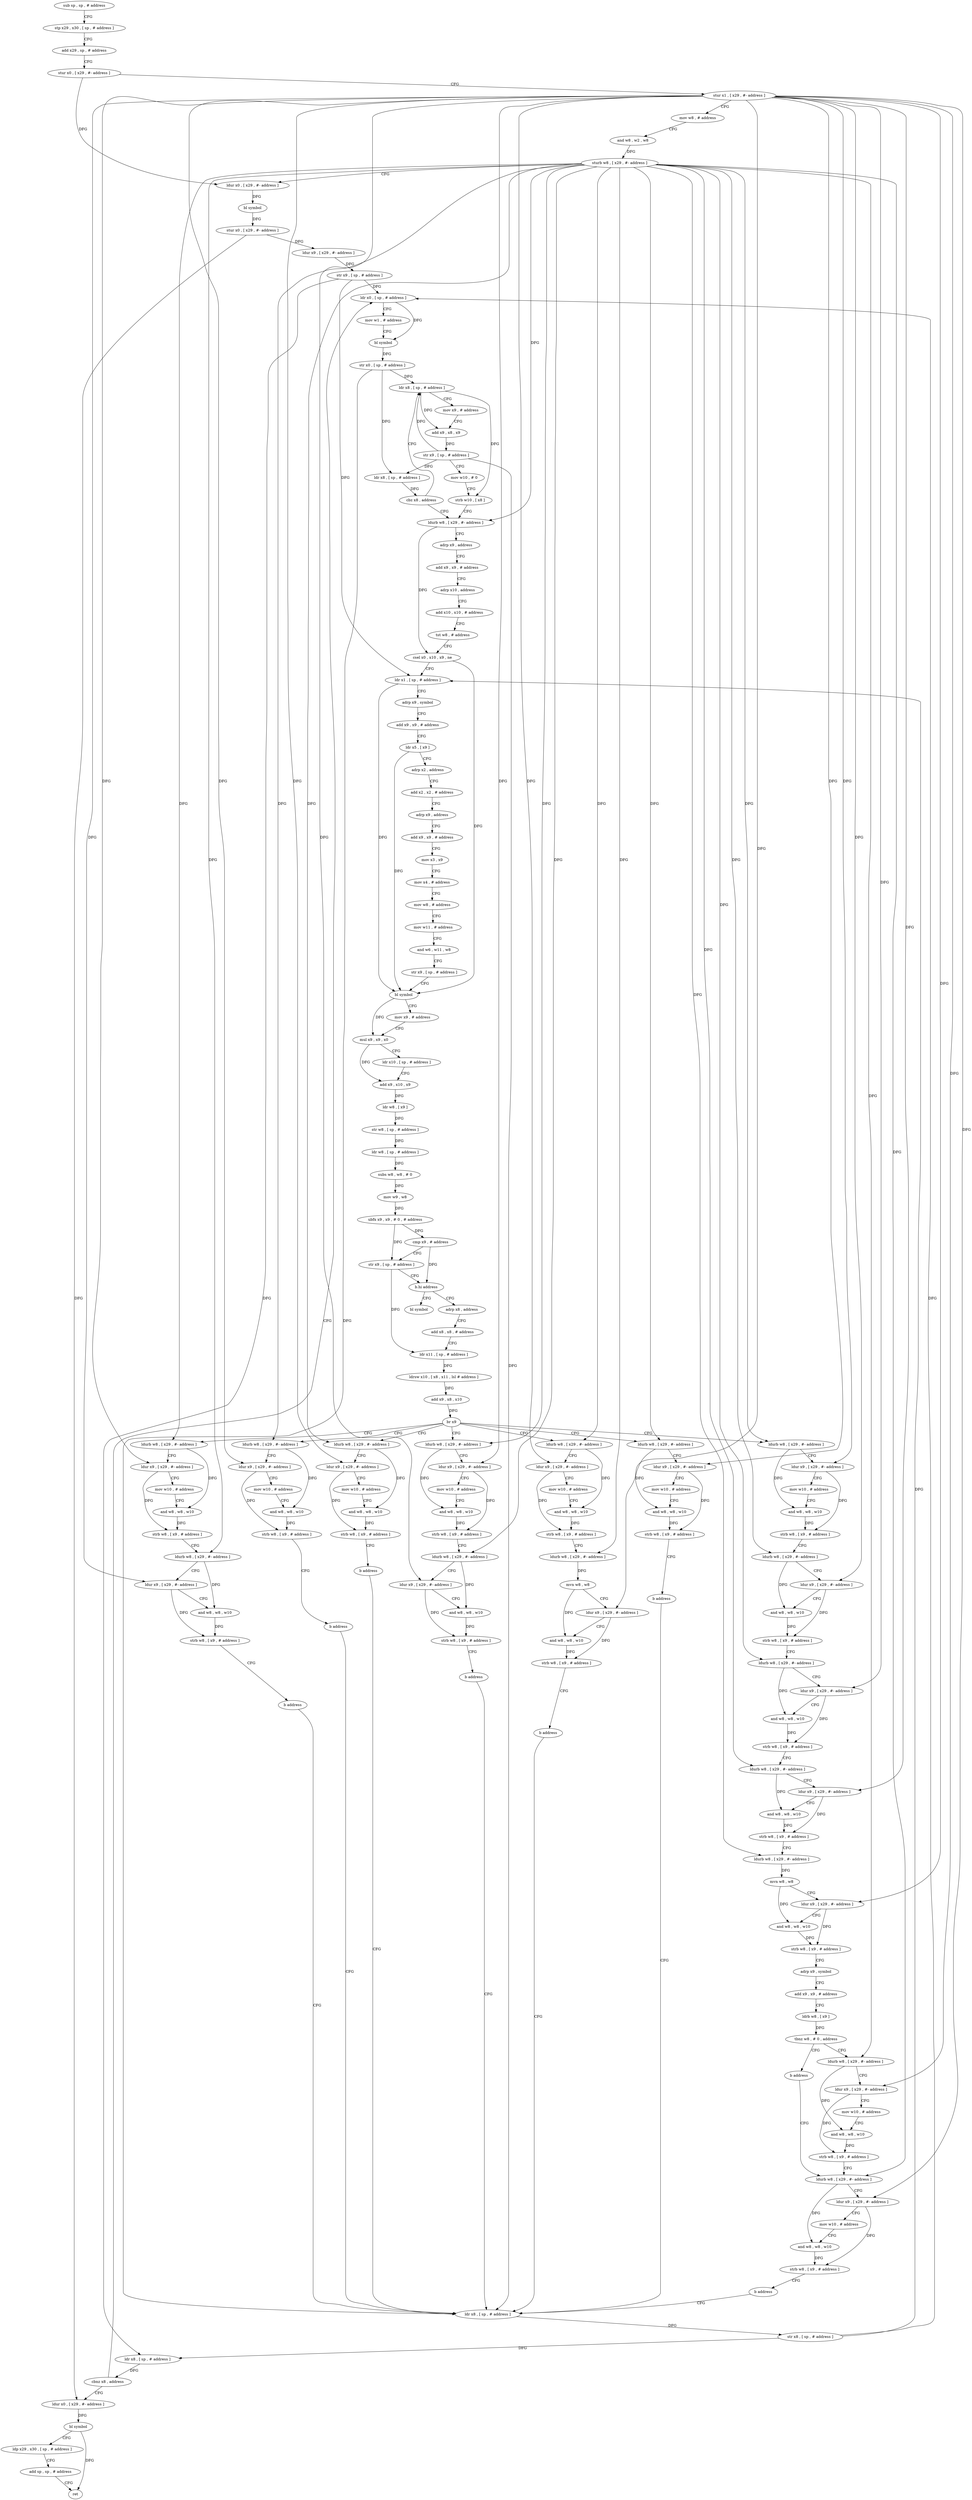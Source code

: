 digraph "func" {
"4208636" [label = "sub sp , sp , # address" ]
"4208640" [label = "stp x29 , x30 , [ sp , # address ]" ]
"4208644" [label = "add x29 , sp , # address" ]
"4208648" [label = "stur x0 , [ x29 , #- address ]" ]
"4208652" [label = "stur x1 , [ x29 , #- address ]" ]
"4208656" [label = "mov w8 , # address" ]
"4208660" [label = "and w8 , w2 , w8" ]
"4208664" [label = "sturb w8 , [ x29 , #- address ]" ]
"4208668" [label = "ldur x0 , [ x29 , #- address ]" ]
"4208672" [label = "bl symbol" ]
"4208676" [label = "stur x0 , [ x29 , #- address ]" ]
"4208680" [label = "ldur x9 , [ x29 , #- address ]" ]
"4208684" [label = "str x9 , [ sp , # address ]" ]
"4208688" [label = "ldr x0 , [ sp , # address ]" ]
"4208736" [label = "ldurb w8 , [ x29 , #- address ]" ]
"4208740" [label = "adrp x9 , address" ]
"4208744" [label = "add x9 , x9 , # address" ]
"4208748" [label = "adrp x10 , address" ]
"4208752" [label = "add x10 , x10 , # address" ]
"4208756" [label = "tst w8 , # address" ]
"4208760" [label = "csel x0 , x10 , x9 , ne" ]
"4208764" [label = "ldr x1 , [ sp , # address ]" ]
"4208768" [label = "adrp x9 , symbol" ]
"4208772" [label = "add x9 , x9 , # address" ]
"4208776" [label = "ldr x5 , [ x9 ]" ]
"4208780" [label = "adrp x2 , address" ]
"4208784" [label = "add x2 , x2 , # address" ]
"4208788" [label = "adrp x9 , address" ]
"4208792" [label = "add x9 , x9 , # address" ]
"4208796" [label = "mov x3 , x9" ]
"4208800" [label = "mov x4 , # address" ]
"4208804" [label = "mov w8 , # address" ]
"4208808" [label = "mov w11 , # address" ]
"4208812" [label = "and w6 , w11 , w8" ]
"4208816" [label = "str x9 , [ sp , # address ]" ]
"4208820" [label = "bl symbol" ]
"4208824" [label = "mov x9 , # address" ]
"4208828" [label = "mul x9 , x9 , x0" ]
"4208832" [label = "ldr x10 , [ sp , # address ]" ]
"4208836" [label = "add x9 , x10 , x9" ]
"4208840" [label = "ldr w8 , [ x9 ]" ]
"4208844" [label = "str w8 , [ sp , # address ]" ]
"4208848" [label = "ldr w8 , [ sp , # address ]" ]
"4208852" [label = "subs w8 , w8 , # 0" ]
"4208856" [label = "mov w9 , w8" ]
"4208860" [label = "ubfx x9 , x9 , # 0 , # address" ]
"4208864" [label = "cmp x9 , # address" ]
"4208868" [label = "str x9 , [ sp , # address ]" ]
"4208872" [label = "b.hi address" ]
"4209248" [label = "bl symbol" ]
"4208876" [label = "adrp x8 , address" ]
"4208712" [label = "ldr x8 , [ sp , # address ]" ]
"4208716" [label = "mov x9 , # address" ]
"4208720" [label = "add x9 , x8 , x9" ]
"4208724" [label = "str x9 , [ sp , # address ]" ]
"4208728" [label = "mov w10 , # 0" ]
"4208732" [label = "strb w10 , [ x8 ]" ]
"4208880" [label = "add x8 , x8 , # address" ]
"4208884" [label = "ldr x11 , [ sp , # address ]" ]
"4208888" [label = "ldrsw x10 , [ x8 , x11 , lsl # address ]" ]
"4208892" [label = "add x9 , x8 , x10" ]
"4208896" [label = "br x9" ]
"4208900" [label = "ldurb w8 , [ x29 , #- address ]" ]
"4208944" [label = "ldurb w8 , [ x29 , #- address ]" ]
"4208968" [label = "ldurb w8 , [ x29 , #- address ]" ]
"4208992" [label = "ldurb w8 , [ x29 , #- address ]" ]
"4209016" [label = "ldurb w8 , [ x29 , #- address ]" ]
"4209056" [label = "ldurb w8 , [ x29 , #- address ]" ]
"4209096" [label = "ldurb w8 , [ x29 , #- address ]" ]
"4208904" [label = "ldur x9 , [ x29 , #- address ]" ]
"4208908" [label = "mov w10 , # address" ]
"4208912" [label = "and w8 , w8 , w10" ]
"4208916" [label = "strb w8 , [ x9 , # address ]" ]
"4208920" [label = "ldurb w8 , [ x29 , #- address ]" ]
"4208924" [label = "mvn w8 , w8" ]
"4208928" [label = "ldur x9 , [ x29 , #- address ]" ]
"4208932" [label = "and w8 , w8 , w10" ]
"4208936" [label = "strb w8 , [ x9 , # address ]" ]
"4208940" [label = "b address" ]
"4209252" [label = "ldr x8 , [ sp , # address ]" ]
"4208948" [label = "ldur x9 , [ x29 , #- address ]" ]
"4208952" [label = "mov w10 , # address" ]
"4208956" [label = "and w8 , w8 , w10" ]
"4208960" [label = "strb w8 , [ x9 , # address ]" ]
"4208964" [label = "b address" ]
"4208972" [label = "ldur x9 , [ x29 , #- address ]" ]
"4208976" [label = "mov w10 , # address" ]
"4208980" [label = "and w8 , w8 , w10" ]
"4208984" [label = "strb w8 , [ x9 , # address ]" ]
"4208988" [label = "b address" ]
"4208996" [label = "ldur x9 , [ x29 , #- address ]" ]
"4209000" [label = "mov w10 , # address" ]
"4209004" [label = "and w8 , w8 , w10" ]
"4209008" [label = "strb w8 , [ x9 , # address ]" ]
"4209012" [label = "b address" ]
"4209020" [label = "ldur x9 , [ x29 , #- address ]" ]
"4209024" [label = "mov w10 , # address" ]
"4209028" [label = "and w8 , w8 , w10" ]
"4209032" [label = "strb w8 , [ x9 , # address ]" ]
"4209036" [label = "ldurb w8 , [ x29 , #- address ]" ]
"4209040" [label = "ldur x9 , [ x29 , #- address ]" ]
"4209044" [label = "and w8 , w8 , w10" ]
"4209048" [label = "strb w8 , [ x9 , # address ]" ]
"4209052" [label = "b address" ]
"4209060" [label = "ldur x9 , [ x29 , #- address ]" ]
"4209064" [label = "mov w10 , # address" ]
"4209068" [label = "and w8 , w8 , w10" ]
"4209072" [label = "strb w8 , [ x9 , # address ]" ]
"4209076" [label = "ldurb w8 , [ x29 , #- address ]" ]
"4209080" [label = "ldur x9 , [ x29 , #- address ]" ]
"4209084" [label = "and w8 , w8 , w10" ]
"4209088" [label = "strb w8 , [ x9 , # address ]" ]
"4209092" [label = "b address" ]
"4209100" [label = "ldur x9 , [ x29 , #- address ]" ]
"4209104" [label = "mov w10 , # address" ]
"4209108" [label = "and w8 , w8 , w10" ]
"4209112" [label = "strb w8 , [ x9 , # address ]" ]
"4209116" [label = "ldurb w8 , [ x29 , #- address ]" ]
"4209120" [label = "ldur x9 , [ x29 , #- address ]" ]
"4209124" [label = "and w8 , w8 , w10" ]
"4209128" [label = "strb w8 , [ x9 , # address ]" ]
"4209132" [label = "ldurb w8 , [ x29 , #- address ]" ]
"4209136" [label = "ldur x9 , [ x29 , #- address ]" ]
"4209140" [label = "and w8 , w8 , w10" ]
"4209144" [label = "strb w8 , [ x9 , # address ]" ]
"4209148" [label = "ldurb w8 , [ x29 , #- address ]" ]
"4209152" [label = "ldur x9 , [ x29 , #- address ]" ]
"4209156" [label = "and w8 , w8 , w10" ]
"4209160" [label = "strb w8 , [ x9 , # address ]" ]
"4209164" [label = "ldurb w8 , [ x29 , #- address ]" ]
"4209168" [label = "mvn w8 , w8" ]
"4209172" [label = "ldur x9 , [ x29 , #- address ]" ]
"4209176" [label = "and w8 , w8 , w10" ]
"4209180" [label = "strb w8 , [ x9 , # address ]" ]
"4209184" [label = "adrp x9 , symbol" ]
"4209188" [label = "add x9 , x9 , # address" ]
"4209192" [label = "ldrb w8 , [ x9 ]" ]
"4209196" [label = "tbnz w8 , # 0 , address" ]
"4209204" [label = "ldurb w8 , [ x29 , #- address ]" ]
"4209200" [label = "b address" ]
"4209256" [label = "str x8 , [ sp , # address ]" ]
"4209260" [label = "ldr x8 , [ sp , # address ]" ]
"4209264" [label = "cbnz x8 , address" ]
"4209268" [label = "ldur x0 , [ x29 , #- address ]" ]
"4209208" [label = "ldur x9 , [ x29 , #- address ]" ]
"4209212" [label = "mov w10 , # address" ]
"4209216" [label = "and w8 , w8 , w10" ]
"4209220" [label = "strb w8 , [ x9 , # address ]" ]
"4209224" [label = "ldurb w8 , [ x29 , #- address ]" ]
"4208692" [label = "mov w1 , # address" ]
"4208696" [label = "bl symbol" ]
"4208700" [label = "str x0 , [ sp , # address ]" ]
"4208704" [label = "ldr x8 , [ sp , # address ]" ]
"4208708" [label = "cbz x8 , address" ]
"4209272" [label = "bl symbol" ]
"4209276" [label = "ldp x29 , x30 , [ sp , # address ]" ]
"4209280" [label = "add sp , sp , # address" ]
"4209284" [label = "ret" ]
"4209228" [label = "ldur x9 , [ x29 , #- address ]" ]
"4209232" [label = "mov w10 , # address" ]
"4209236" [label = "and w8 , w8 , w10" ]
"4209240" [label = "strb w8 , [ x9 , # address ]" ]
"4209244" [label = "b address" ]
"4208636" -> "4208640" [ label = "CFG" ]
"4208640" -> "4208644" [ label = "CFG" ]
"4208644" -> "4208648" [ label = "CFG" ]
"4208648" -> "4208652" [ label = "CFG" ]
"4208648" -> "4208668" [ label = "DFG" ]
"4208652" -> "4208656" [ label = "CFG" ]
"4208652" -> "4208904" [ label = "DFG" ]
"4208652" -> "4208928" [ label = "DFG" ]
"4208652" -> "4208948" [ label = "DFG" ]
"4208652" -> "4208972" [ label = "DFG" ]
"4208652" -> "4208996" [ label = "DFG" ]
"4208652" -> "4209020" [ label = "DFG" ]
"4208652" -> "4209040" [ label = "DFG" ]
"4208652" -> "4209060" [ label = "DFG" ]
"4208652" -> "4209080" [ label = "DFG" ]
"4208652" -> "4209100" [ label = "DFG" ]
"4208652" -> "4209120" [ label = "DFG" ]
"4208652" -> "4209136" [ label = "DFG" ]
"4208652" -> "4209152" [ label = "DFG" ]
"4208652" -> "4209172" [ label = "DFG" ]
"4208652" -> "4209208" [ label = "DFG" ]
"4208652" -> "4209228" [ label = "DFG" ]
"4208656" -> "4208660" [ label = "CFG" ]
"4208660" -> "4208664" [ label = "DFG" ]
"4208664" -> "4208668" [ label = "CFG" ]
"4208664" -> "4208736" [ label = "DFG" ]
"4208664" -> "4208900" [ label = "DFG" ]
"4208664" -> "4208920" [ label = "DFG" ]
"4208664" -> "4208944" [ label = "DFG" ]
"4208664" -> "4208968" [ label = "DFG" ]
"4208664" -> "4208992" [ label = "DFG" ]
"4208664" -> "4209016" [ label = "DFG" ]
"4208664" -> "4209036" [ label = "DFG" ]
"4208664" -> "4209056" [ label = "DFG" ]
"4208664" -> "4209076" [ label = "DFG" ]
"4208664" -> "4209096" [ label = "DFG" ]
"4208664" -> "4209116" [ label = "DFG" ]
"4208664" -> "4209132" [ label = "DFG" ]
"4208664" -> "4209148" [ label = "DFG" ]
"4208664" -> "4209164" [ label = "DFG" ]
"4208664" -> "4209204" [ label = "DFG" ]
"4208664" -> "4209224" [ label = "DFG" ]
"4208668" -> "4208672" [ label = "DFG" ]
"4208672" -> "4208676" [ label = "DFG" ]
"4208676" -> "4208680" [ label = "DFG" ]
"4208676" -> "4209268" [ label = "DFG" ]
"4208680" -> "4208684" [ label = "DFG" ]
"4208684" -> "4208688" [ label = "DFG" ]
"4208684" -> "4208764" [ label = "DFG" ]
"4208684" -> "4209260" [ label = "DFG" ]
"4208688" -> "4208692" [ label = "CFG" ]
"4208688" -> "4208696" [ label = "DFG" ]
"4208736" -> "4208740" [ label = "CFG" ]
"4208736" -> "4208760" [ label = "DFG" ]
"4208740" -> "4208744" [ label = "CFG" ]
"4208744" -> "4208748" [ label = "CFG" ]
"4208748" -> "4208752" [ label = "CFG" ]
"4208752" -> "4208756" [ label = "CFG" ]
"4208756" -> "4208760" [ label = "CFG" ]
"4208760" -> "4208764" [ label = "CFG" ]
"4208760" -> "4208820" [ label = "DFG" ]
"4208764" -> "4208768" [ label = "CFG" ]
"4208764" -> "4208820" [ label = "DFG" ]
"4208768" -> "4208772" [ label = "CFG" ]
"4208772" -> "4208776" [ label = "CFG" ]
"4208776" -> "4208780" [ label = "CFG" ]
"4208776" -> "4208820" [ label = "DFG" ]
"4208780" -> "4208784" [ label = "CFG" ]
"4208784" -> "4208788" [ label = "CFG" ]
"4208788" -> "4208792" [ label = "CFG" ]
"4208792" -> "4208796" [ label = "CFG" ]
"4208796" -> "4208800" [ label = "CFG" ]
"4208800" -> "4208804" [ label = "CFG" ]
"4208804" -> "4208808" [ label = "CFG" ]
"4208808" -> "4208812" [ label = "CFG" ]
"4208812" -> "4208816" [ label = "CFG" ]
"4208816" -> "4208820" [ label = "CFG" ]
"4208820" -> "4208824" [ label = "CFG" ]
"4208820" -> "4208828" [ label = "DFG" ]
"4208824" -> "4208828" [ label = "CFG" ]
"4208828" -> "4208832" [ label = "CFG" ]
"4208828" -> "4208836" [ label = "DFG" ]
"4208832" -> "4208836" [ label = "CFG" ]
"4208836" -> "4208840" [ label = "DFG" ]
"4208840" -> "4208844" [ label = "DFG" ]
"4208844" -> "4208848" [ label = "DFG" ]
"4208848" -> "4208852" [ label = "DFG" ]
"4208852" -> "4208856" [ label = "DFG" ]
"4208856" -> "4208860" [ label = "DFG" ]
"4208860" -> "4208864" [ label = "DFG" ]
"4208860" -> "4208868" [ label = "DFG" ]
"4208864" -> "4208868" [ label = "CFG" ]
"4208864" -> "4208872" [ label = "DFG" ]
"4208868" -> "4208872" [ label = "CFG" ]
"4208868" -> "4208884" [ label = "DFG" ]
"4208872" -> "4209248" [ label = "CFG" ]
"4208872" -> "4208876" [ label = "CFG" ]
"4208876" -> "4208880" [ label = "CFG" ]
"4208712" -> "4208716" [ label = "CFG" ]
"4208712" -> "4208720" [ label = "DFG" ]
"4208712" -> "4208732" [ label = "DFG" ]
"4208716" -> "4208720" [ label = "CFG" ]
"4208720" -> "4208724" [ label = "DFG" ]
"4208724" -> "4208728" [ label = "CFG" ]
"4208724" -> "4208704" [ label = "DFG" ]
"4208724" -> "4208712" [ label = "DFG" ]
"4208724" -> "4209252" [ label = "DFG" ]
"4208728" -> "4208732" [ label = "CFG" ]
"4208732" -> "4208736" [ label = "CFG" ]
"4208880" -> "4208884" [ label = "CFG" ]
"4208884" -> "4208888" [ label = "DFG" ]
"4208888" -> "4208892" [ label = "DFG" ]
"4208892" -> "4208896" [ label = "DFG" ]
"4208896" -> "4208900" [ label = "CFG" ]
"4208896" -> "4208944" [ label = "CFG" ]
"4208896" -> "4208968" [ label = "CFG" ]
"4208896" -> "4208992" [ label = "CFG" ]
"4208896" -> "4209016" [ label = "CFG" ]
"4208896" -> "4209056" [ label = "CFG" ]
"4208896" -> "4209096" [ label = "CFG" ]
"4208900" -> "4208904" [ label = "CFG" ]
"4208900" -> "4208912" [ label = "DFG" ]
"4208944" -> "4208948" [ label = "CFG" ]
"4208944" -> "4208956" [ label = "DFG" ]
"4208968" -> "4208972" [ label = "CFG" ]
"4208968" -> "4208980" [ label = "DFG" ]
"4208992" -> "4208996" [ label = "CFG" ]
"4208992" -> "4209004" [ label = "DFG" ]
"4209016" -> "4209020" [ label = "CFG" ]
"4209016" -> "4209028" [ label = "DFG" ]
"4209056" -> "4209060" [ label = "CFG" ]
"4209056" -> "4209068" [ label = "DFG" ]
"4209096" -> "4209100" [ label = "CFG" ]
"4209096" -> "4209108" [ label = "DFG" ]
"4208904" -> "4208908" [ label = "CFG" ]
"4208904" -> "4208916" [ label = "DFG" ]
"4208908" -> "4208912" [ label = "CFG" ]
"4208912" -> "4208916" [ label = "DFG" ]
"4208916" -> "4208920" [ label = "CFG" ]
"4208920" -> "4208924" [ label = "DFG" ]
"4208924" -> "4208928" [ label = "CFG" ]
"4208924" -> "4208932" [ label = "DFG" ]
"4208928" -> "4208932" [ label = "CFG" ]
"4208928" -> "4208936" [ label = "DFG" ]
"4208932" -> "4208936" [ label = "DFG" ]
"4208936" -> "4208940" [ label = "CFG" ]
"4208940" -> "4209252" [ label = "CFG" ]
"4209252" -> "4209256" [ label = "DFG" ]
"4208948" -> "4208952" [ label = "CFG" ]
"4208948" -> "4208960" [ label = "DFG" ]
"4208952" -> "4208956" [ label = "CFG" ]
"4208956" -> "4208960" [ label = "DFG" ]
"4208960" -> "4208964" [ label = "CFG" ]
"4208964" -> "4209252" [ label = "CFG" ]
"4208972" -> "4208976" [ label = "CFG" ]
"4208972" -> "4208984" [ label = "DFG" ]
"4208976" -> "4208980" [ label = "CFG" ]
"4208980" -> "4208984" [ label = "DFG" ]
"4208984" -> "4208988" [ label = "CFG" ]
"4208988" -> "4209252" [ label = "CFG" ]
"4208996" -> "4209000" [ label = "CFG" ]
"4208996" -> "4209008" [ label = "DFG" ]
"4209000" -> "4209004" [ label = "CFG" ]
"4209004" -> "4209008" [ label = "DFG" ]
"4209008" -> "4209012" [ label = "CFG" ]
"4209012" -> "4209252" [ label = "CFG" ]
"4209020" -> "4209024" [ label = "CFG" ]
"4209020" -> "4209032" [ label = "DFG" ]
"4209024" -> "4209028" [ label = "CFG" ]
"4209028" -> "4209032" [ label = "DFG" ]
"4209032" -> "4209036" [ label = "CFG" ]
"4209036" -> "4209040" [ label = "CFG" ]
"4209036" -> "4209044" [ label = "DFG" ]
"4209040" -> "4209044" [ label = "CFG" ]
"4209040" -> "4209048" [ label = "DFG" ]
"4209044" -> "4209048" [ label = "DFG" ]
"4209048" -> "4209052" [ label = "CFG" ]
"4209052" -> "4209252" [ label = "CFG" ]
"4209060" -> "4209064" [ label = "CFG" ]
"4209060" -> "4209072" [ label = "DFG" ]
"4209064" -> "4209068" [ label = "CFG" ]
"4209068" -> "4209072" [ label = "DFG" ]
"4209072" -> "4209076" [ label = "CFG" ]
"4209076" -> "4209080" [ label = "CFG" ]
"4209076" -> "4209084" [ label = "DFG" ]
"4209080" -> "4209084" [ label = "CFG" ]
"4209080" -> "4209088" [ label = "DFG" ]
"4209084" -> "4209088" [ label = "DFG" ]
"4209088" -> "4209092" [ label = "CFG" ]
"4209092" -> "4209252" [ label = "CFG" ]
"4209100" -> "4209104" [ label = "CFG" ]
"4209100" -> "4209112" [ label = "DFG" ]
"4209104" -> "4209108" [ label = "CFG" ]
"4209108" -> "4209112" [ label = "DFG" ]
"4209112" -> "4209116" [ label = "CFG" ]
"4209116" -> "4209120" [ label = "CFG" ]
"4209116" -> "4209124" [ label = "DFG" ]
"4209120" -> "4209124" [ label = "CFG" ]
"4209120" -> "4209128" [ label = "DFG" ]
"4209124" -> "4209128" [ label = "DFG" ]
"4209128" -> "4209132" [ label = "CFG" ]
"4209132" -> "4209136" [ label = "CFG" ]
"4209132" -> "4209140" [ label = "DFG" ]
"4209136" -> "4209140" [ label = "CFG" ]
"4209136" -> "4209144" [ label = "DFG" ]
"4209140" -> "4209144" [ label = "DFG" ]
"4209144" -> "4209148" [ label = "CFG" ]
"4209148" -> "4209152" [ label = "CFG" ]
"4209148" -> "4209156" [ label = "DFG" ]
"4209152" -> "4209156" [ label = "CFG" ]
"4209152" -> "4209160" [ label = "DFG" ]
"4209156" -> "4209160" [ label = "DFG" ]
"4209160" -> "4209164" [ label = "CFG" ]
"4209164" -> "4209168" [ label = "DFG" ]
"4209168" -> "4209172" [ label = "CFG" ]
"4209168" -> "4209176" [ label = "DFG" ]
"4209172" -> "4209176" [ label = "CFG" ]
"4209172" -> "4209180" [ label = "DFG" ]
"4209176" -> "4209180" [ label = "DFG" ]
"4209180" -> "4209184" [ label = "CFG" ]
"4209184" -> "4209188" [ label = "CFG" ]
"4209188" -> "4209192" [ label = "CFG" ]
"4209192" -> "4209196" [ label = "DFG" ]
"4209196" -> "4209204" [ label = "CFG" ]
"4209196" -> "4209200" [ label = "CFG" ]
"4209204" -> "4209208" [ label = "CFG" ]
"4209204" -> "4209216" [ label = "DFG" ]
"4209200" -> "4209224" [ label = "CFG" ]
"4209256" -> "4209260" [ label = "DFG" ]
"4209256" -> "4208688" [ label = "DFG" ]
"4209256" -> "4208764" [ label = "DFG" ]
"4209260" -> "4209264" [ label = "DFG" ]
"4209264" -> "4208688" [ label = "CFG" ]
"4209264" -> "4209268" [ label = "CFG" ]
"4209268" -> "4209272" [ label = "DFG" ]
"4209208" -> "4209212" [ label = "CFG" ]
"4209208" -> "4209220" [ label = "DFG" ]
"4209212" -> "4209216" [ label = "CFG" ]
"4209216" -> "4209220" [ label = "DFG" ]
"4209220" -> "4209224" [ label = "CFG" ]
"4209224" -> "4209228" [ label = "CFG" ]
"4209224" -> "4209236" [ label = "DFG" ]
"4208692" -> "4208696" [ label = "CFG" ]
"4208696" -> "4208700" [ label = "DFG" ]
"4208700" -> "4208704" [ label = "DFG" ]
"4208700" -> "4208712" [ label = "DFG" ]
"4208700" -> "4209252" [ label = "DFG" ]
"4208704" -> "4208708" [ label = "DFG" ]
"4208708" -> "4208736" [ label = "CFG" ]
"4208708" -> "4208712" [ label = "CFG" ]
"4209272" -> "4209276" [ label = "CFG" ]
"4209272" -> "4209284" [ label = "DFG" ]
"4209276" -> "4209280" [ label = "CFG" ]
"4209280" -> "4209284" [ label = "CFG" ]
"4209228" -> "4209232" [ label = "CFG" ]
"4209228" -> "4209240" [ label = "DFG" ]
"4209232" -> "4209236" [ label = "CFG" ]
"4209236" -> "4209240" [ label = "DFG" ]
"4209240" -> "4209244" [ label = "CFG" ]
"4209244" -> "4209252" [ label = "CFG" ]
}
